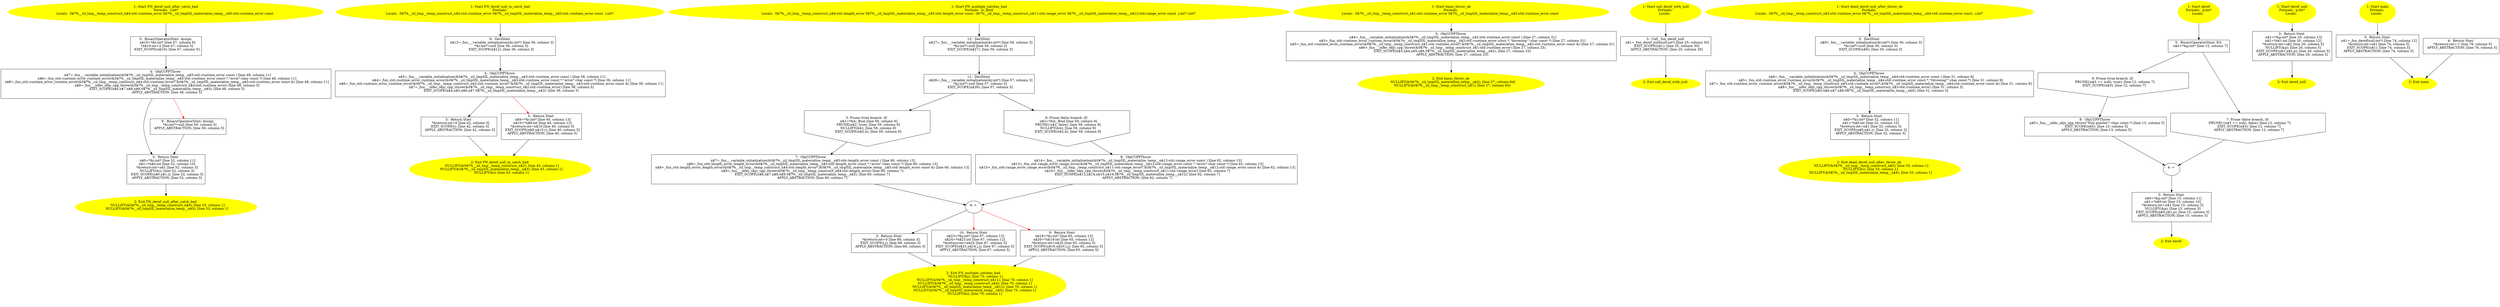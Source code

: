 /* @generated */
digraph cfg {
"FN_deref_null_after_catch_bad#4627123003703707696.43441e3badf1bb571cbe770f9d51a51c_1" [label="1: Start FN_deref_null_after_catch_bad\nFormals:  i:int*\nLocals:  0$?%__sil_tmp__temp_construct_n$4:std::runtime_error 0$?%__sil_tmpSIL_materialize_temp__n$5:std::runtime_error const  \n  " color=yellow style=filled]
	

	 "FN_deref_null_after_catch_bad#4627123003703707696.43441e3badf1bb571cbe770f9d51a51c_1" -> "FN_deref_null_after_catch_bad#4627123003703707696.43441e3badf1bb571cbe770f9d51a51c_5" ;
"FN_deref_null_after_catch_bad#4627123003703707696.43441e3badf1bb571cbe770f9d51a51c_2" [label="2: Exit FN_deref_null_after_catch_bad \n   NULLIFY(&0$?%__sil_tmp__temp_construct_n$4); [line 53, column 1]\n  NULLIFY(&0$?%__sil_tmpSIL_materialize_temp__n$5); [line 53, column 1]\n " color=yellow style=filled]
	

"FN_deref_null_after_catch_bad#4627123003703707696.43441e3badf1bb571cbe770f9d51a51c_3" [label="3:  Return Stmt \n   n$0=*&i:int* [line 52, column 11]\n  n$1=*n$0:int [line 52, column 10]\n  *&return:int=n$1 [line 52, column 3]\n  NULLIFY(&i); [line 52, column 3]\n  EXIT_SCOPE(n$0,n$1,i); [line 52, column 3]\n  APPLY_ABSTRACTION; [line 52, column 3]\n " shape="box"]
	

	 "FN_deref_null_after_catch_bad#4627123003703707696.43441e3badf1bb571cbe770f9d51a51c_3" -> "FN_deref_null_after_catch_bad#4627123003703707696.43441e3badf1bb571cbe770f9d51a51c_2" ;
"FN_deref_null_after_catch_bad#4627123003703707696.43441e3badf1bb571cbe770f9d51a51c_4" [label="4:  ObjCCPPThrow \n   n$7=_fun___variable_initialization(&0$?%__sil_tmpSIL_materialize_temp__n$5:std::runtime_error const ) [line 48, column 11]\n  n$6=_fun_std::runtime_error_runtime_error(&0$?%__sil_tmpSIL_materialize_temp__n$5:std::runtime_error const *,\"error\":char const *) [line 48, column 11]\n  n$8=_fun_std::runtime_error_runtime_error(&0$?%__sil_tmp__temp_construct_n$4:std::runtime_error*,&0$?%__sil_tmpSIL_materialize_temp__n$5:std::runtime_error const &) [line 48, column 11]\n  n$9=_fun___infer_objc_cpp_throw(&0$?%__sil_tmp__temp_construct_n$4:std::runtime_error) [line 48, column 5]\n  EXIT_SCOPE(n$6,n$7,n$8,n$9,0$?%__sil_tmpSIL_materialize_temp__n$5); [line 48, column 5]\n  APPLY_ABSTRACTION; [line 48, column 5]\n " shape="box"]
	

	 "FN_deref_null_after_catch_bad#4627123003703707696.43441e3badf1bb571cbe770f9d51a51c_4" -> "FN_deref_null_after_catch_bad#4627123003703707696.43441e3badf1bb571cbe770f9d51a51c_3" ;
	 "FN_deref_null_after_catch_bad#4627123003703707696.43441e3badf1bb571cbe770f9d51a51c_4" -> "FN_deref_null_after_catch_bad#4627123003703707696.43441e3badf1bb571cbe770f9d51a51c_6" [color="red" ];
"FN_deref_null_after_catch_bad#4627123003703707696.43441e3badf1bb571cbe770f9d51a51c_5" [label="5:  BinaryOperatorStmt: Assign \n   n$10=*&i:int* [line 47, column 6]\n  *n$10:int=2 [line 47, column 5]\n  EXIT_SCOPE(n$10); [line 47, column 5]\n " shape="box"]
	

	 "FN_deref_null_after_catch_bad#4627123003703707696.43441e3badf1bb571cbe770f9d51a51c_5" -> "FN_deref_null_after_catch_bad#4627123003703707696.43441e3badf1bb571cbe770f9d51a51c_4" ;
"FN_deref_null_after_catch_bad#4627123003703707696.43441e3badf1bb571cbe770f9d51a51c_6" [label="6:  BinaryOperatorStmt: Assign \n   *&i:int*=null [line 50, column 5]\n  APPLY_ABSTRACTION; [line 50, column 5]\n " shape="box"]
	

	 "FN_deref_null_after_catch_bad#4627123003703707696.43441e3badf1bb571cbe770f9d51a51c_6" -> "FN_deref_null_after_catch_bad#4627123003703707696.43441e3badf1bb571cbe770f9d51a51c_3" ;
"FN_deref_null_in_catch_bad#9297890526029657977.c83eec7c9ab8ce2e38ddbc08f8c3dfeb_1" [label="1: Start FN_deref_null_in_catch_bad\nFormals: \nLocals:  0$?%__sil_tmp__temp_construct_n$2:std::runtime_error 0$?%__sil_tmpSIL_materialize_temp__n$3:std::runtime_error const  i:int* \n  " color=yellow style=filled]
	

	 "FN_deref_null_in_catch_bad#9297890526029657977.c83eec7c9ab8ce2e38ddbc08f8c3dfeb_1" -> "FN_deref_null_in_catch_bad#9297890526029657977.c83eec7c9ab8ce2e38ddbc08f8c3dfeb_6" ;
"FN_deref_null_in_catch_bad#9297890526029657977.c83eec7c9ab8ce2e38ddbc08f8c3dfeb_2" [label="2: Exit FN_deref_null_in_catch_bad \n   NULLIFY(&0$?%__sil_tmp__temp_construct_n$2); [line 43, column 1]\n  NULLIFY(&0$?%__sil_tmpSIL_materialize_temp__n$3); [line 43, column 1]\n  NULLIFY(&i); [line 43, column 1]\n " color=yellow style=filled]
	

"FN_deref_null_in_catch_bad#9297890526029657977.c83eec7c9ab8ce2e38ddbc08f8c3dfeb_3" [label="3:  Return Stmt \n   *&return:int=0 [line 42, column 3]\n  EXIT_SCOPE(i); [line 42, column 3]\n  APPLY_ABSTRACTION; [line 42, column 3]\n " shape="box"]
	

	 "FN_deref_null_in_catch_bad#9297890526029657977.c83eec7c9ab8ce2e38ddbc08f8c3dfeb_3" -> "FN_deref_null_in_catch_bad#9297890526029657977.c83eec7c9ab8ce2e38ddbc08f8c3dfeb_2" ;
"FN_deref_null_in_catch_bad#9297890526029657977.c83eec7c9ab8ce2e38ddbc08f8c3dfeb_4" [label="4:  ObjCCPPThrow \n   n$5=_fun___variable_initialization(&0$?%__sil_tmpSIL_materialize_temp__n$3:std::runtime_error const ) [line 38, column 11]\n  n$4=_fun_std::runtime_error_runtime_error(&0$?%__sil_tmpSIL_materialize_temp__n$3:std::runtime_error const *,\"error\":char const *) [line 38, column 11]\n  n$6=_fun_std::runtime_error_runtime_error(&0$?%__sil_tmp__temp_construct_n$2:std::runtime_error*,&0$?%__sil_tmpSIL_materialize_temp__n$3:std::runtime_error const &) [line 38, column 11]\n  n$7=_fun___infer_objc_cpp_throw(&0$?%__sil_tmp__temp_construct_n$2:std::runtime_error) [line 38, column 5]\n  EXIT_SCOPE(n$4,n$5,n$6,n$7,0$?%__sil_tmpSIL_materialize_temp__n$3); [line 38, column 5]\n " shape="box"]
	

	 "FN_deref_null_in_catch_bad#9297890526029657977.c83eec7c9ab8ce2e38ddbc08f8c3dfeb_4" -> "FN_deref_null_in_catch_bad#9297890526029657977.c83eec7c9ab8ce2e38ddbc08f8c3dfeb_3" ;
	 "FN_deref_null_in_catch_bad#9297890526029657977.c83eec7c9ab8ce2e38ddbc08f8c3dfeb_4" -> "FN_deref_null_in_catch_bad#9297890526029657977.c83eec7c9ab8ce2e38ddbc08f8c3dfeb_5" [color="red" ];
"FN_deref_null_in_catch_bad#9297890526029657977.c83eec7c9ab8ce2e38ddbc08f8c3dfeb_5" [label="5:  Return Stmt \n   n$9=*&i:int* [line 40, column 13]\n  n$10=*n$9:int [line 40, column 12]\n  *&return:int=n$10 [line 40, column 5]\n  EXIT_SCOPE(n$9,n$10,i); [line 40, column 5]\n  APPLY_ABSTRACTION; [line 40, column 5]\n " shape="box"]
	

	 "FN_deref_null_in_catch_bad#9297890526029657977.c83eec7c9ab8ce2e38ddbc08f8c3dfeb_5" -> "FN_deref_null_in_catch_bad#9297890526029657977.c83eec7c9ab8ce2e38ddbc08f8c3dfeb_2" ;
"FN_deref_null_in_catch_bad#9297890526029657977.c83eec7c9ab8ce2e38ddbc08f8c3dfeb_6" [label="6:  DeclStmt \n   n$12=_fun___variable_initialization(&i:int*) [line 36, column 3]\n  *&i:int*=null [line 36, column 3]\n  EXIT_SCOPE(n$12); [line 36, column 3]\n " shape="box"]
	

	 "FN_deref_null_in_catch_bad#9297890526029657977.c83eec7c9ab8ce2e38ddbc08f8c3dfeb_6" -> "FN_deref_null_in_catch_bad#9297890526029657977.c83eec7c9ab8ce2e38ddbc08f8c3dfeb_4" ;
"FN_multiple_catches_bad#4595182522053295670.680a793e449c2d7439ff6441ca69fa98_1" [label="1: Start FN_multiple_catches_bad\nFormals:  b:_Bool\nLocals:  0$?%__sil_tmp__temp_construct_n$4:std::length_error 0$?%__sil_tmpSIL_materialize_temp__n$5:std::length_error const  0$?%__sil_tmp__temp_construct_n$11:std::range_error 0$?%__sil_tmpSIL_materialize_temp__n$12:std::range_error const  j:int* i:int* \n  " color=yellow style=filled]
	

	 "FN_multiple_catches_bad#4595182522053295670.680a793e449c2d7439ff6441ca69fa98_1" -> "FN_multiple_catches_bad#4595182522053295670.680a793e449c2d7439ff6441ca69fa98_12" ;
"FN_multiple_catches_bad#4595182522053295670.680a793e449c2d7439ff6441ca69fa98_2" [label="2: Exit FN_multiple_catches_bad \n   NULLIFY(&j); [line 70, column 1]\n  NULLIFY(&0$?%__sil_tmp__temp_construct_n$11); [line 70, column 1]\n  NULLIFY(&0$?%__sil_tmp__temp_construct_n$4); [line 70, column 1]\n  NULLIFY(&0$?%__sil_tmpSIL_materialize_temp__n$12); [line 70, column 1]\n  NULLIFY(&0$?%__sil_tmpSIL_materialize_temp__n$5); [line 70, column 1]\n  NULLIFY(&i); [line 70, column 1]\n " color=yellow style=filled]
	

"FN_multiple_catches_bad#4595182522053295670.680a793e449c2d7439ff6441ca69fa98_3" [label="3:  Return Stmt \n   *&return:int=0 [line 69, column 3]\n  EXIT_SCOPE(i,j); [line 69, column 3]\n  APPLY_ABSTRACTION; [line 69, column 3]\n " shape="box"]
	

	 "FN_multiple_catches_bad#4595182522053295670.680a793e449c2d7439ff6441ca69fa98_3" -> "FN_multiple_catches_bad#4595182522053295670.680a793e449c2d7439ff6441ca69fa98_2" ;
"FN_multiple_catches_bad#4595182522053295670.680a793e449c2d7439ff6441ca69fa98_4" [label="4: + \n  " ]
	

	 "FN_multiple_catches_bad#4595182522053295670.680a793e449c2d7439ff6441ca69fa98_4" -> "FN_multiple_catches_bad#4595182522053295670.680a793e449c2d7439ff6441ca69fa98_3" ;
	 "FN_multiple_catches_bad#4595182522053295670.680a793e449c2d7439ff6441ca69fa98_4" -> "FN_multiple_catches_bad#4595182522053295670.680a793e449c2d7439ff6441ca69fa98_10" [color="red" ];
	 "FN_multiple_catches_bad#4595182522053295670.680a793e449c2d7439ff6441ca69fa98_4" -> "FN_multiple_catches_bad#4595182522053295670.680a793e449c2d7439ff6441ca69fa98_9" [color="red" ];
"FN_multiple_catches_bad#4595182522053295670.680a793e449c2d7439ff6441ca69fa98_5" [label="5: Prune (true branch, if) \n   n$2=*&b:_Bool [line 59, column 9]\n  PRUNE(n$2, true); [line 59, column 9]\n  NULLIFY(&b); [line 59, column 9]\n  EXIT_SCOPE(n$2,b); [line 59, column 9]\n " shape="invhouse"]
	

	 "FN_multiple_catches_bad#4595182522053295670.680a793e449c2d7439ff6441ca69fa98_5" -> "FN_multiple_catches_bad#4595182522053295670.680a793e449c2d7439ff6441ca69fa98_7" ;
"FN_multiple_catches_bad#4595182522053295670.680a793e449c2d7439ff6441ca69fa98_6" [label="6: Prune (false branch, if) \n   n$2=*&b:_Bool [line 59, column 9]\n  PRUNE(!n$2, false); [line 59, column 9]\n  NULLIFY(&b); [line 59, column 9]\n  EXIT_SCOPE(n$2,b); [line 59, column 9]\n " shape="invhouse"]
	

	 "FN_multiple_catches_bad#4595182522053295670.680a793e449c2d7439ff6441ca69fa98_6" -> "FN_multiple_catches_bad#4595182522053295670.680a793e449c2d7439ff6441ca69fa98_8" ;
"FN_multiple_catches_bad#4595182522053295670.680a793e449c2d7439ff6441ca69fa98_7" [label="7:  ObjCCPPThrow \n   n$7=_fun___variable_initialization(&0$?%__sil_tmpSIL_materialize_temp__n$5:std::length_error const ) [line 60, column 13]\n  n$6=_fun_std::length_error_length_error(&0$?%__sil_tmpSIL_materialize_temp__n$5:std::length_error const *,\"error\":char const *) [line 60, column 13]\n  n$8=_fun_std::length_error_length_error(&0$?%__sil_tmp__temp_construct_n$4:std::length_error*,&0$?%__sil_tmpSIL_materialize_temp__n$5:std::length_error const &) [line 60, column 13]\n  n$9=_fun___infer_objc_cpp_throw(&0$?%__sil_tmp__temp_construct_n$4:std::length_error) [line 60, column 7]\n  EXIT_SCOPE(n$6,n$7,n$8,n$9,0$?%__sil_tmpSIL_materialize_temp__n$5); [line 60, column 7]\n  APPLY_ABSTRACTION; [line 60, column 7]\n " shape="box"]
	

	 "FN_multiple_catches_bad#4595182522053295670.680a793e449c2d7439ff6441ca69fa98_7" -> "FN_multiple_catches_bad#4595182522053295670.680a793e449c2d7439ff6441ca69fa98_4" ;
"FN_multiple_catches_bad#4595182522053295670.680a793e449c2d7439ff6441ca69fa98_8" [label="8:  ObjCCPPThrow \n   n$14=_fun___variable_initialization(&0$?%__sil_tmpSIL_materialize_temp__n$12:std::range_error const ) [line 62, column 13]\n  n$13=_fun_std::range_error_range_error(&0$?%__sil_tmpSIL_materialize_temp__n$12:std::range_error const *,\"error\":char const *) [line 62, column 13]\n  n$15=_fun_std::range_error_range_error(&0$?%__sil_tmp__temp_construct_n$11:std::range_error*,&0$?%__sil_tmpSIL_materialize_temp__n$12:std::range_error const &) [line 62, column 13]\n  n$16=_fun___infer_objc_cpp_throw(&0$?%__sil_tmp__temp_construct_n$11:std::range_error) [line 62, column 7]\n  EXIT_SCOPE(n$13,n$14,n$15,n$16,0$?%__sil_tmpSIL_materialize_temp__n$12); [line 62, column 7]\n  APPLY_ABSTRACTION; [line 62, column 7]\n " shape="box"]
	

	 "FN_multiple_catches_bad#4595182522053295670.680a793e449c2d7439ff6441ca69fa98_8" -> "FN_multiple_catches_bad#4595182522053295670.680a793e449c2d7439ff6441ca69fa98_4" ;
"FN_multiple_catches_bad#4595182522053295670.680a793e449c2d7439ff6441ca69fa98_9" [label="9:  Return Stmt \n   n$19=*&i:int* [line 65, column 13]\n  n$20=*n$19:int [line 65, column 12]\n  *&return:int=n$20 [line 65, column 5]\n  EXIT_SCOPE(n$19,n$20,i,j); [line 65, column 5]\n  APPLY_ABSTRACTION; [line 65, column 5]\n " shape="box"]
	

	 "FN_multiple_catches_bad#4595182522053295670.680a793e449c2d7439ff6441ca69fa98_9" -> "FN_multiple_catches_bad#4595182522053295670.680a793e449c2d7439ff6441ca69fa98_2" ;
"FN_multiple_catches_bad#4595182522053295670.680a793e449c2d7439ff6441ca69fa98_10" [label="10:  Return Stmt \n   n$23=*&j:int* [line 67, column 13]\n  n$24=*n$23:int [line 67, column 12]\n  *&return:int=n$24 [line 67, column 5]\n  EXIT_SCOPE(n$23,n$24,i,j); [line 67, column 5]\n  APPLY_ABSTRACTION; [line 67, column 5]\n " shape="box"]
	

	 "FN_multiple_catches_bad#4595182522053295670.680a793e449c2d7439ff6441ca69fa98_10" -> "FN_multiple_catches_bad#4595182522053295670.680a793e449c2d7439ff6441ca69fa98_2" ;
"FN_multiple_catches_bad#4595182522053295670.680a793e449c2d7439ff6441ca69fa98_11" [label="11:  DeclStmt \n   n$26=_fun___variable_initialization(&j:int*) [line 57, column 3]\n  *&j:int*=null [line 57, column 3]\n  EXIT_SCOPE(n$26); [line 57, column 3]\n " shape="box"]
	

	 "FN_multiple_catches_bad#4595182522053295670.680a793e449c2d7439ff6441ca69fa98_11" -> "FN_multiple_catches_bad#4595182522053295670.680a793e449c2d7439ff6441ca69fa98_5" ;
	 "FN_multiple_catches_bad#4595182522053295670.680a793e449c2d7439ff6441ca69fa98_11" -> "FN_multiple_catches_bad#4595182522053295670.680a793e449c2d7439ff6441ca69fa98_6" ;
"FN_multiple_catches_bad#4595182522053295670.680a793e449c2d7439ff6441ca69fa98_12" [label="12:  DeclStmt \n   n$27=_fun___variable_initialization(&i:int*) [line 56, column 3]\n  *&i:int*=null [line 56, column 3]\n  EXIT_SCOPE(n$27); [line 56, column 3]\n " shape="box"]
	

	 "FN_multiple_catches_bad#4595182522053295670.680a793e449c2d7439ff6441ca69fa98_12" -> "FN_multiple_catches_bad#4595182522053295670.680a793e449c2d7439ff6441ca69fa98_11" ;
"basic_throw_ok#10529188890980782893.c9e1b8dd080b2621cfca65612331859d_1" [label="1: Start basic_throw_ok\nFormals: \nLocals:  0$?%__sil_tmp__temp_construct_n$1:std::runtime_error 0$?%__sil_tmpSIL_materialize_temp__n$2:std::runtime_error const  \n  " color=yellow style=filled]
	

	 "basic_throw_ok#10529188890980782893.c9e1b8dd080b2621cfca65612331859d_1" -> "basic_throw_ok#10529188890980782893.c9e1b8dd080b2621cfca65612331859d_3" ;
"basic_throw_ok#10529188890980782893.c9e1b8dd080b2621cfca65612331859d_2" [label="2: Exit basic_throw_ok \n   NULLIFY(&0$?%__sil_tmpSIL_materialize_temp__n$2); [line 27, column 64]\n  NULLIFY(&0$?%__sil_tmp__temp_construct_n$1); [line 27, column 64]\n " color=yellow style=filled]
	

"basic_throw_ok#10529188890980782893.c9e1b8dd080b2621cfca65612331859d_3" [label="3:  ObjCCPPThrow \n   n$4=_fun___variable_initialization(&0$?%__sil_tmpSIL_materialize_temp__n$2:std::runtime_error const ) [line 27, column 31]\n  n$3=_fun_std::runtime_error_runtime_error(&0$?%__sil_tmpSIL_materialize_temp__n$2:std::runtime_error const *,\"throwing!\":char const *) [line 27, column 31]\n  n$5=_fun_std::runtime_error_runtime_error(&0$?%__sil_tmp__temp_construct_n$1:std::runtime_error*,&0$?%__sil_tmpSIL_materialize_temp__n$2:std::runtime_error const &) [line 27, column 31]\n  n$6=_fun___infer_objc_cpp_throw(&0$?%__sil_tmp__temp_construct_n$1:std::runtime_error) [line 27, column 25]\n  EXIT_SCOPE(n$3,n$4,n$5,n$6,0$?%__sil_tmpSIL_materialize_temp__n$2); [line 27, column 25]\n  APPLY_ABSTRACTION; [line 27, column 25]\n " shape="box"]
	

	 "basic_throw_ok#10529188890980782893.c9e1b8dd080b2621cfca65612331859d_3" -> "basic_throw_ok#10529188890980782893.c9e1b8dd080b2621cfca65612331859d_2" ;
"call_deref_with_null#4611966425999531792.6346543307e9a799421a89e451b917c2_1" [label="1: Start call_deref_with_null\nFormals: \nLocals:  \n  " color=yellow style=filled]
	

	 "call_deref_with_null#4611966425999531792.6346543307e9a799421a89e451b917c2_1" -> "call_deref_with_null#4611966425999531792.6346543307e9a799421a89e451b917c2_3" ;
"call_deref_with_null#4611966425999531792.6346543307e9a799421a89e451b917c2_2" [label="2: Exit call_deref_with_null \n  " color=yellow style=filled]
	

"call_deref_with_null#4611966425999531792.6346543307e9a799421a89e451b917c2_3" [label="3:  Call _fun_deref_null \n   n$1=_fun_deref_null(null:int*) [line 25, column 30]\n  EXIT_SCOPE(n$1); [line 25, column 30]\n  APPLY_ABSTRACTION; [line 25, column 30]\n " shape="box"]
	

	 "call_deref_with_null#4611966425999531792.6346543307e9a799421a89e451b917c2_3" -> "call_deref_with_null#4611966425999531792.6346543307e9a799421a89e451b917c2_2" ;
"dead_deref_null_after_throw_ok#12025371096822526715.42d41c040f3a321bb94f60bf7b55d001_1" [label="1: Start dead_deref_null_after_throw_ok\nFormals: \nLocals:  0$?%__sil_tmp__temp_construct_n$3:std::runtime_error 0$?%__sil_tmpSIL_materialize_temp__n$4:std::runtime_error const  i:int* \n  " color=yellow style=filled]
	

	 "dead_deref_null_after_throw_ok#12025371096822526715.42d41c040f3a321bb94f60bf7b55d001_1" -> "dead_deref_null_after_throw_ok#12025371096822526715.42d41c040f3a321bb94f60bf7b55d001_5" ;
"dead_deref_null_after_throw_ok#12025371096822526715.42d41c040f3a321bb94f60bf7b55d001_2" [label="2: Exit dead_deref_null_after_throw_ok \n   NULLIFY(&0$?%__sil_tmp__temp_construct_n$3); [line 33, column 1]\n  NULLIFY(&i); [line 33, column 1]\n  NULLIFY(&0$?%__sil_tmpSIL_materialize_temp__n$4); [line 33, column 1]\n " color=yellow style=filled]
	

"dead_deref_null_after_throw_ok#12025371096822526715.42d41c040f3a321bb94f60bf7b55d001_3" [label="3:  Return Stmt \n   n$0=*&i:int* [line 32, column 11]\n  n$1=*n$0:int [line 32, column 10]\n  *&return:int=n$1 [line 32, column 3]\n  EXIT_SCOPE(n$0,n$1,i); [line 32, column 3]\n  APPLY_ABSTRACTION; [line 32, column 3]\n " shape="box"]
	

	 "dead_deref_null_after_throw_ok#12025371096822526715.42d41c040f3a321bb94f60bf7b55d001_3" -> "dead_deref_null_after_throw_ok#12025371096822526715.42d41c040f3a321bb94f60bf7b55d001_2" ;
"dead_deref_null_after_throw_ok#12025371096822526715.42d41c040f3a321bb94f60bf7b55d001_4" [label="4:  ObjCCPPThrow \n   n$6=_fun___variable_initialization(&0$?%__sil_tmpSIL_materialize_temp__n$4:std::runtime_error const ) [line 31, column 9]\n  n$5=_fun_std::runtime_error_runtime_error(&0$?%__sil_tmpSIL_materialize_temp__n$4:std::runtime_error const *,\"throwing!\":char const *) [line 31, column 9]\n  n$7=_fun_std::runtime_error_runtime_error(&0$?%__sil_tmp__temp_construct_n$3:std::runtime_error*,&0$?%__sil_tmpSIL_materialize_temp__n$4:std::runtime_error const &) [line 31, column 9]\n  n$8=_fun___infer_objc_cpp_throw(&0$?%__sil_tmp__temp_construct_n$3:std::runtime_error) [line 31, column 3]\n  EXIT_SCOPE(n$5,n$6,n$7,n$8,0$?%__sil_tmpSIL_materialize_temp__n$4); [line 31, column 3]\n " shape="box"]
	

	 "dead_deref_null_after_throw_ok#12025371096822526715.42d41c040f3a321bb94f60bf7b55d001_4" -> "dead_deref_null_after_throw_ok#12025371096822526715.42d41c040f3a321bb94f60bf7b55d001_3" ;
"dead_deref_null_after_throw_ok#12025371096822526715.42d41c040f3a321bb94f60bf7b55d001_5" [label="5:  DeclStmt \n   n$9=_fun___variable_initialization(&i:int*) [line 30, column 3]\n  *&i:int*=null [line 30, column 3]\n  EXIT_SCOPE(n$9); [line 30, column 3]\n " shape="box"]
	

	 "dead_deref_null_after_throw_ok#12025371096822526715.42d41c040f3a321bb94f60bf7b55d001_5" -> "dead_deref_null_after_throw_ok#12025371096822526715.42d41c040f3a321bb94f60bf7b55d001_4" ;
"deref#13506892413034678690.824465c4193ad2288eb512b1083edab3_1" [label="1: Start deref\nFormals:  p:int*\nLocals:  \n  " color=yellow style=filled]
	

	 "deref#13506892413034678690.824465c4193ad2288eb512b1083edab3_1" -> "deref#13506892413034678690.824465c4193ad2288eb512b1083edab3_5" ;
"deref#13506892413034678690.824465c4193ad2288eb512b1083edab3_2" [label="2: Exit deref \n  " color=yellow style=filled]
	

"deref#13506892413034678690.824465c4193ad2288eb512b1083edab3_3" [label="3:  Return Stmt \n   n$0=*&p:int* [line 15, column 11]\n  n$1=*n$0:int [line 15, column 10]\n  *&return:int=n$1 [line 15, column 3]\n  NULLIFY(&p); [line 15, column 3]\n  EXIT_SCOPE(n$0,n$1,p); [line 15, column 3]\n  APPLY_ABSTRACTION; [line 15, column 3]\n " shape="box"]
	

	 "deref#13506892413034678690.824465c4193ad2288eb512b1083edab3_3" -> "deref#13506892413034678690.824465c4193ad2288eb512b1083edab3_2" ;
"deref#13506892413034678690.824465c4193ad2288eb512b1083edab3_4" [label="4: + \n  " ]
	

	 "deref#13506892413034678690.824465c4193ad2288eb512b1083edab3_4" -> "deref#13506892413034678690.824465c4193ad2288eb512b1083edab3_3" ;
"deref#13506892413034678690.824465c4193ad2288eb512b1083edab3_5" [label="5:  BinaryOperatorStmt: EQ \n   n$3=*&p:int* [line 12, column 7]\n " shape="box"]
	

	 "deref#13506892413034678690.824465c4193ad2288eb512b1083edab3_5" -> "deref#13506892413034678690.824465c4193ad2288eb512b1083edab3_6" ;
	 "deref#13506892413034678690.824465c4193ad2288eb512b1083edab3_5" -> "deref#13506892413034678690.824465c4193ad2288eb512b1083edab3_7" ;
"deref#13506892413034678690.824465c4193ad2288eb512b1083edab3_6" [label="6: Prune (true branch, if) \n   PRUNE((n$3 == null), true); [line 12, column 7]\n  EXIT_SCOPE(n$3); [line 12, column 7]\n " shape="invhouse"]
	

	 "deref#13506892413034678690.824465c4193ad2288eb512b1083edab3_6" -> "deref#13506892413034678690.824465c4193ad2288eb512b1083edab3_8" ;
"deref#13506892413034678690.824465c4193ad2288eb512b1083edab3_7" [label="7: Prune (false branch, if) \n   PRUNE(!(n$3 == null), false); [line 12, column 7]\n  EXIT_SCOPE(n$3); [line 12, column 7]\n  APPLY_ABSTRACTION; [line 12, column 7]\n " shape="invhouse"]
	

	 "deref#13506892413034678690.824465c4193ad2288eb512b1083edab3_7" -> "deref#13506892413034678690.824465c4193ad2288eb512b1083edab3_4" ;
"deref#13506892413034678690.824465c4193ad2288eb512b1083edab3_8" [label="8:  ObjCCPPThrow \n   n$5=_fun___infer_objc_cpp_throw(\"Null pointer!\":char const *) [line 13, column 5]\n  EXIT_SCOPE(n$5); [line 13, column 5]\n  APPLY_ABSTRACTION; [line 13, column 5]\n " shape="box"]
	

	 "deref#13506892413034678690.824465c4193ad2288eb512b1083edab3_8" -> "deref#13506892413034678690.824465c4193ad2288eb512b1083edab3_4" ;
"deref_null#11536394632240553702.ea4eed042da22ab7ceb619ec1b7f73bb_1" [label="1: Start deref_null\nFormals:  p:int*\nLocals:  \n  " color=yellow style=filled]
	

	 "deref_null#11536394632240553702.ea4eed042da22ab7ceb619ec1b7f73bb_1" -> "deref_null#11536394632240553702.ea4eed042da22ab7ceb619ec1b7f73bb_3" ;
"deref_null#11536394632240553702.ea4eed042da22ab7ceb619ec1b7f73bb_2" [label="2: Exit deref_null \n  " color=yellow style=filled]
	

"deref_null#11536394632240553702.ea4eed042da22ab7ceb619ec1b7f73bb_3" [label="3:  Return Stmt \n   n$1=*&p:int* [line 20, column 13]\n  n$2=*n$1:int [line 20, column 12]\n  *&return:int=n$2 [line 20, column 5]\n  NULLIFY(&p); [line 20, column 5]\n  EXIT_SCOPE(n$1,n$2,p); [line 20, column 5]\n  APPLY_ABSTRACTION; [line 20, column 5]\n " shape="box"]
	

	 "deref_null#11536394632240553702.ea4eed042da22ab7ceb619ec1b7f73bb_3" -> "deref_null#11536394632240553702.ea4eed042da22ab7ceb619ec1b7f73bb_2" ;
"main.fad58de7366495db4650cfefac2fcd61_1" [label="1: Start main\nFormals: \nLocals:  \n  " color=yellow style=filled]
	

	 "main.fad58de7366495db4650cfefac2fcd61_1" -> "main.fad58de7366495db4650cfefac2fcd61_3" ;
"main.fad58de7366495db4650cfefac2fcd61_2" [label="2: Exit main \n  " color=yellow style=filled]
	

"main.fad58de7366495db4650cfefac2fcd61_3" [label="3:  Return Stmt \n   n$1=_fun_deref(null:int*) [line 74, column 12]\n  *&return:int=n$1 [line 74, column 5]\n  EXIT_SCOPE(n$1); [line 74, column 5]\n  APPLY_ABSTRACTION; [line 74, column 5]\n " shape="box"]
	

	 "main.fad58de7366495db4650cfefac2fcd61_3" -> "main.fad58de7366495db4650cfefac2fcd61_2" ;
"main.fad58de7366495db4650cfefac2fcd61_4" [label="4:  Return Stmt \n   *&return:int=-1 [line 76, column 5]\n  APPLY_ABSTRACTION; [line 76, column 5]\n " shape="box"]
	

	 "main.fad58de7366495db4650cfefac2fcd61_4" -> "main.fad58de7366495db4650cfefac2fcd61_2" ;
}
